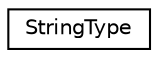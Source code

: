 digraph "Graphical Class Hierarchy"
{
  edge [fontname="Helvetica",fontsize="10",labelfontname="Helvetica",labelfontsize="10"];
  node [fontname="Helvetica",fontsize="10",shape=record];
  rankdir="LR";
  Node0 [label="StringType",height=0.2,width=0.4,color="black", fillcolor="white", style="filled",URL="$struct_string_type.html"];
}
